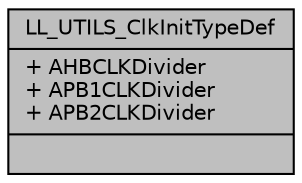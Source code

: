 digraph "LL_UTILS_ClkInitTypeDef"
{
  edge [fontname="Helvetica",fontsize="10",labelfontname="Helvetica",labelfontsize="10"];
  node [fontname="Helvetica",fontsize="10",shape=record];
  Node1 [label="{LL_UTILS_ClkInitTypeDef\n|+ AHBCLKDivider\l+ APB1CLKDivider\l+ APB2CLKDivider\l|}",height=0.2,width=0.4,color="black", fillcolor="grey75", style="filled", fontcolor="black"];
}
